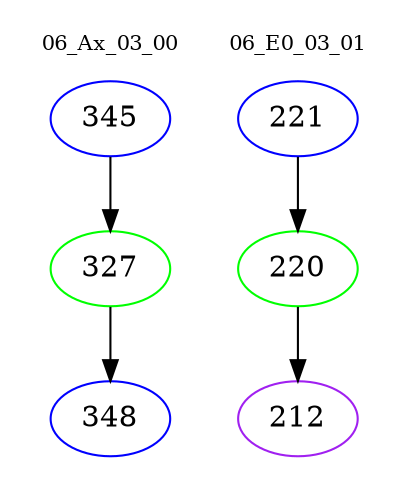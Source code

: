 digraph{
subgraph cluster_0 {
color = white
label = "06_Ax_03_00";
fontsize=10;
T0_345 [label="345", color="blue"]
T0_345 -> T0_327 [color="black"]
T0_327 [label="327", color="green"]
T0_327 -> T0_348 [color="black"]
T0_348 [label="348", color="blue"]
}
subgraph cluster_1 {
color = white
label = "06_E0_03_01";
fontsize=10;
T1_221 [label="221", color="blue"]
T1_221 -> T1_220 [color="black"]
T1_220 [label="220", color="green"]
T1_220 -> T1_212 [color="black"]
T1_212 [label="212", color="purple"]
}
}
